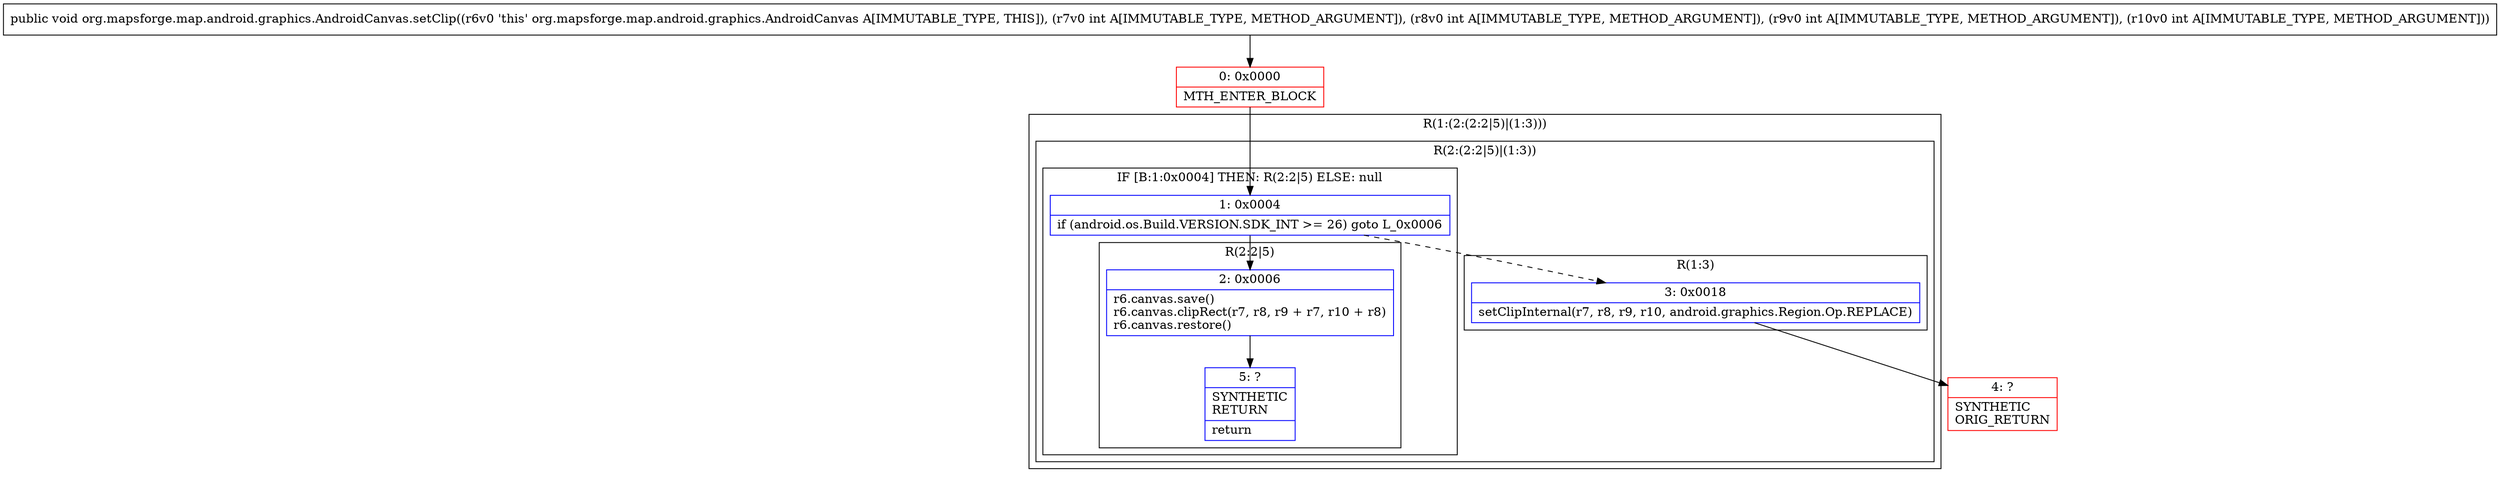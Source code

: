 digraph "CFG fororg.mapsforge.map.android.graphics.AndroidCanvas.setClip(IIII)V" {
subgraph cluster_Region_1418990261 {
label = "R(1:(2:(2:2|5)|(1:3)))";
node [shape=record,color=blue];
subgraph cluster_Region_223492626 {
label = "R(2:(2:2|5)|(1:3))";
node [shape=record,color=blue];
subgraph cluster_IfRegion_1729242384 {
label = "IF [B:1:0x0004] THEN: R(2:2|5) ELSE: null";
node [shape=record,color=blue];
Node_1 [shape=record,label="{1\:\ 0x0004|if (android.os.Build.VERSION.SDK_INT \>= 26) goto L_0x0006\l}"];
subgraph cluster_Region_298769 {
label = "R(2:2|5)";
node [shape=record,color=blue];
Node_2 [shape=record,label="{2\:\ 0x0006|r6.canvas.save()\lr6.canvas.clipRect(r7, r8, r9 + r7, r10 + r8)\lr6.canvas.restore()\l}"];
Node_5 [shape=record,label="{5\:\ ?|SYNTHETIC\lRETURN\l|return\l}"];
}
}
subgraph cluster_Region_1961960478 {
label = "R(1:3)";
node [shape=record,color=blue];
Node_3 [shape=record,label="{3\:\ 0x0018|setClipInternal(r7, r8, r9, r10, android.graphics.Region.Op.REPLACE)\l}"];
}
}
}
Node_0 [shape=record,color=red,label="{0\:\ 0x0000|MTH_ENTER_BLOCK\l}"];
Node_4 [shape=record,color=red,label="{4\:\ ?|SYNTHETIC\lORIG_RETURN\l}"];
MethodNode[shape=record,label="{public void org.mapsforge.map.android.graphics.AndroidCanvas.setClip((r6v0 'this' org.mapsforge.map.android.graphics.AndroidCanvas A[IMMUTABLE_TYPE, THIS]), (r7v0 int A[IMMUTABLE_TYPE, METHOD_ARGUMENT]), (r8v0 int A[IMMUTABLE_TYPE, METHOD_ARGUMENT]), (r9v0 int A[IMMUTABLE_TYPE, METHOD_ARGUMENT]), (r10v0 int A[IMMUTABLE_TYPE, METHOD_ARGUMENT])) }"];
MethodNode -> Node_0;
Node_1 -> Node_2;
Node_1 -> Node_3[style=dashed];
Node_2 -> Node_5;
Node_3 -> Node_4;
Node_0 -> Node_1;
}

